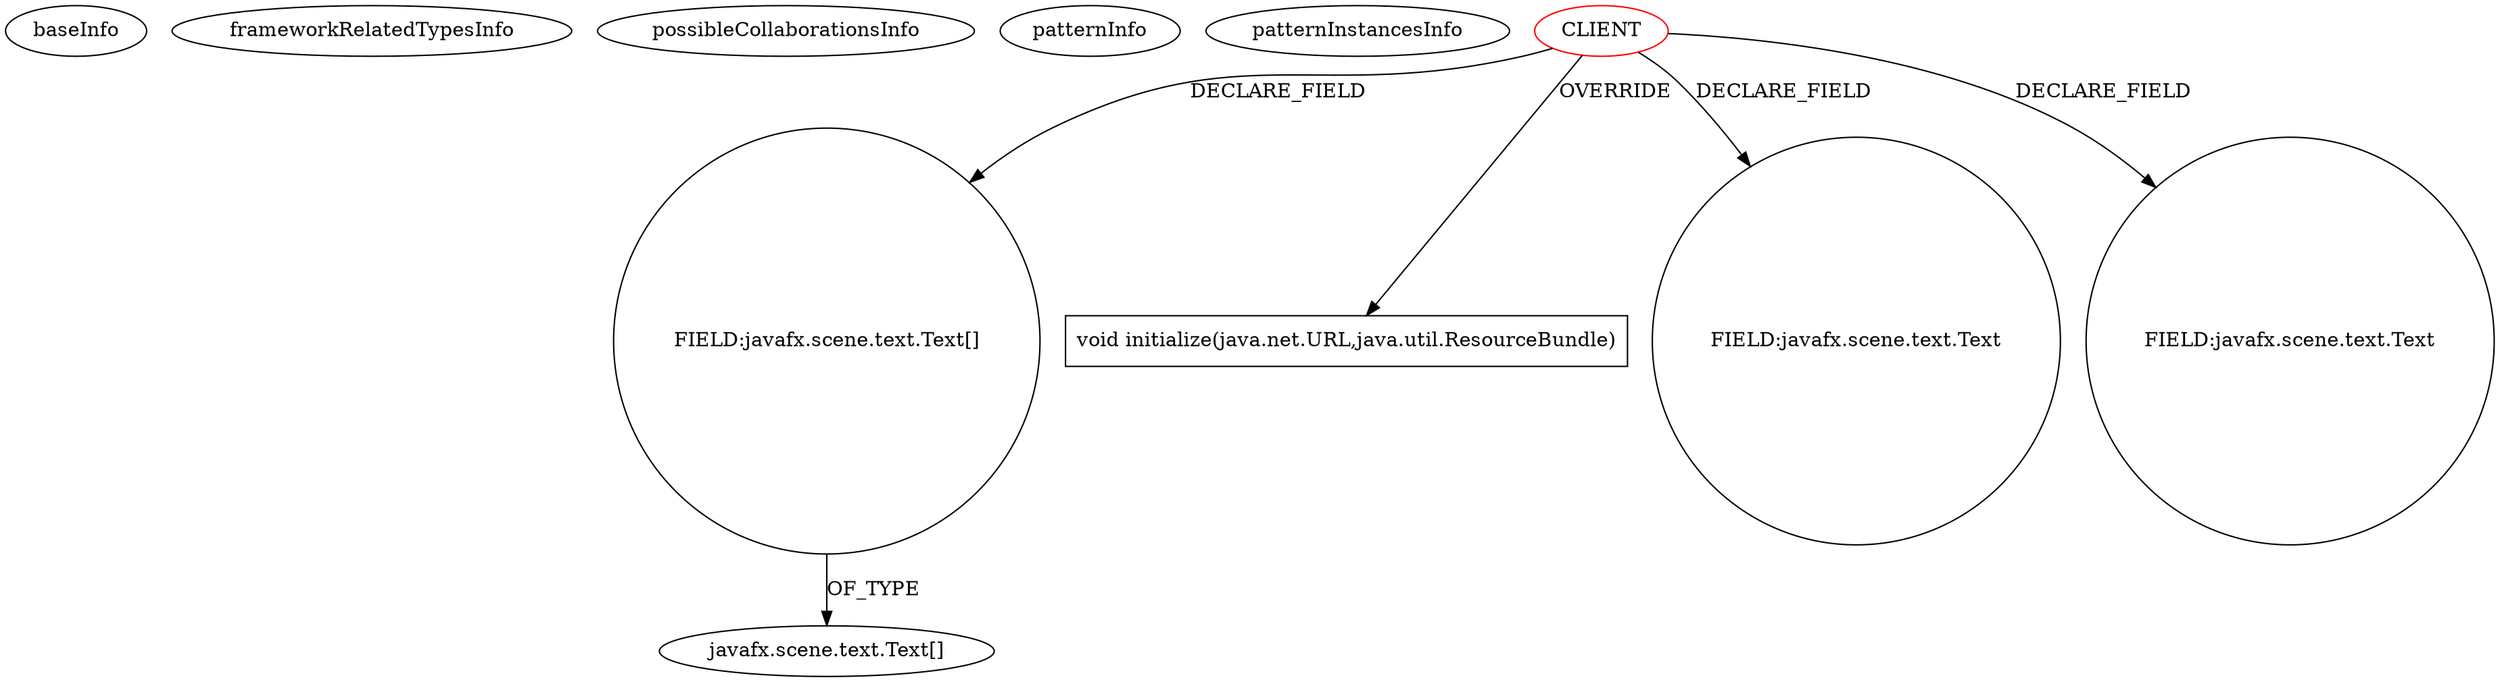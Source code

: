 digraph {
baseInfo[graphId=4270,category="pattern",isAnonymous=false,possibleRelation=false]
frameworkRelatedTypesInfo[]
possibleCollaborationsInfo[]
patternInfo[frequency=3.0,patternRootClient=0]
patternInstancesInfo[0="tomoTaka01-JavaOne2013Presentation~/tomoTaka01-JavaOne2013Presentation/JavaOne2013Presentation-master/src/controller/Page13Controller.java~Page13Controller~4587",1="tomoTaka01-JavaOne2013Presentation~/tomoTaka01-JavaOne2013Presentation/JavaOne2013Presentation-master/src/controller/Page04Controller.java~Page04Controller~4580",2="tomoTaka01-JavaOne2013Presentation~/tomoTaka01-JavaOne2013Presentation/JavaOne2013Presentation-master/src/controller/Page03Controller.java~Page03Controller~4579"]
17[label="javafx.scene.text.Text[]",vertexType="FRAMEWORK_CLASS_TYPE",isFrameworkType=false]
16[label="FIELD:javafx.scene.text.Text[]",vertexType="FIELD_DECLARATION",isFrameworkType=false,shape=circle]
0[label="CLIENT",vertexType="ROOT_CLIENT_CLASS_DECLARATION",isFrameworkType=false,color=red]
18[label="void initialize(java.net.URL,java.util.ResourceBundle)",vertexType="OVERRIDING_METHOD_DECLARATION",isFrameworkType=false,shape=box]
8[label="FIELD:javafx.scene.text.Text",vertexType="FIELD_DECLARATION",isFrameworkType=false,shape=circle]
12[label="FIELD:javafx.scene.text.Text",vertexType="FIELD_DECLARATION",isFrameworkType=false,shape=circle]
0->12[label="DECLARE_FIELD"]
0->18[label="OVERRIDE"]
16->17[label="OF_TYPE"]
0->16[label="DECLARE_FIELD"]
0->8[label="DECLARE_FIELD"]
}
